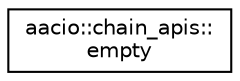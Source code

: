 digraph "Graphical Class Hierarchy"
{
  edge [fontname="Helvetica",fontsize="10",labelfontname="Helvetica",labelfontsize="10"];
  node [fontname="Helvetica",fontsize="10",shape=record];
  rankdir="LR";
  Node0 [label="aacio::chain_apis::\lempty",height=0.2,width=0.4,color="black", fillcolor="white", style="filled",URL="$structaacio_1_1chain__apis_1_1empty.html"];
}
